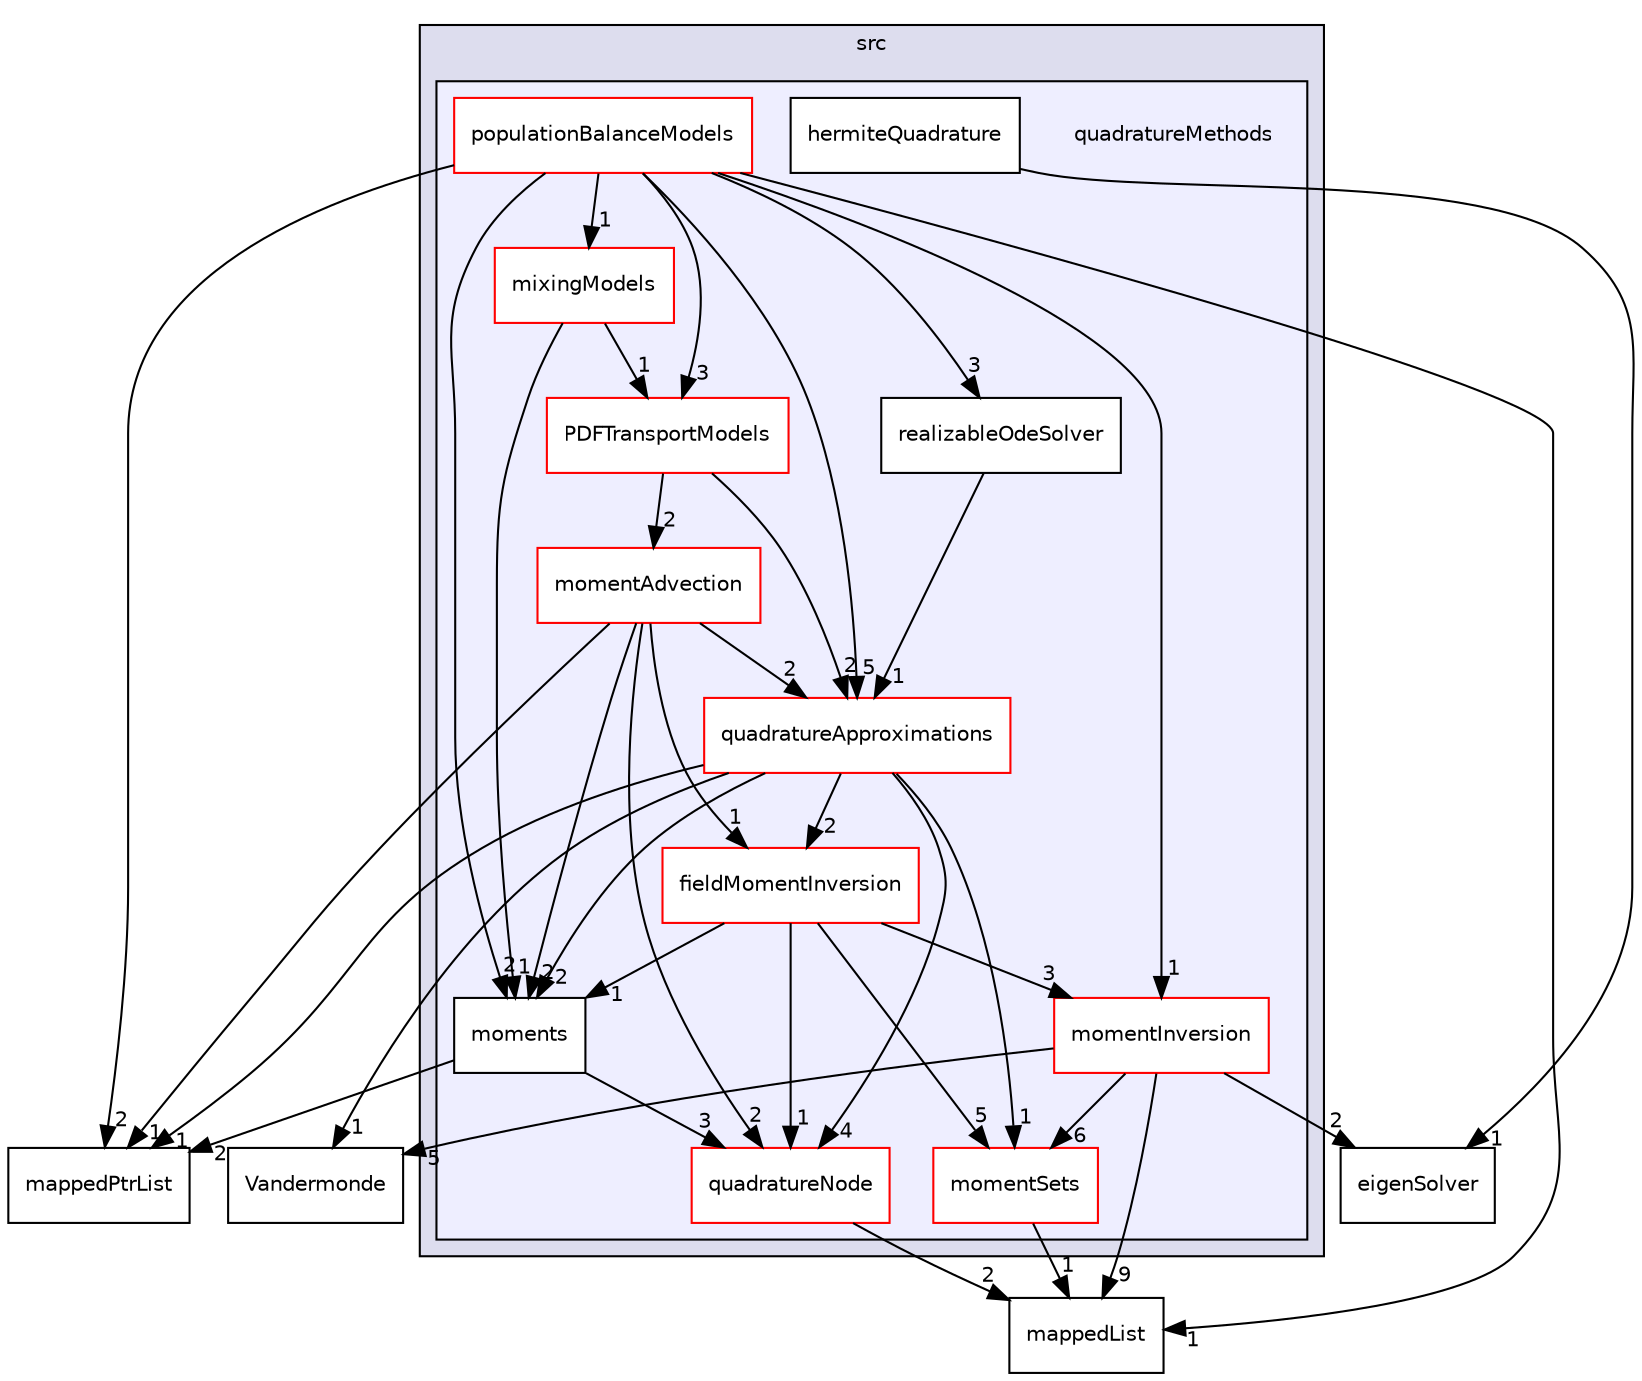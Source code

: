digraph "quadratureMethods" {
  bgcolor=transparent;
  compound=true
  node [ fontsize="10", fontname="Helvetica"];
  edge [ labelfontsize="10", labelfontname="Helvetica"];
  subgraph clusterdir_68267d1309a1af8e8297ef4c3efbcdba {
    graph [ bgcolor="#ddddee", pencolor="black", label="src" fontname="Helvetica", fontsize="10", URL="dir_68267d1309a1af8e8297ef4c3efbcdba.html"]
  subgraph clusterdir_259a5a6e928303d9988273e835fb5828 {
    graph [ bgcolor="#eeeeff", pencolor="black", label="" URL="dir_259a5a6e928303d9988273e835fb5828.html"];
    dir_259a5a6e928303d9988273e835fb5828 [shape=plaintext label="quadratureMethods"];
    dir_db960164ea42c42a422c08f487d84e08 [shape=box label="fieldMomentInversion" color="red" fillcolor="white" style="filled" URL="dir_db960164ea42c42a422c08f487d84e08.html"];
    dir_625f69e5cf763a910c0b80b612c7bc64 [shape=box label="hermiteQuadrature" color="black" fillcolor="white" style="filled" URL="dir_625f69e5cf763a910c0b80b612c7bc64.html"];
    dir_e33c4094dda42b63bf42ed0cf06ff677 [shape=box label="mixingModels" color="red" fillcolor="white" style="filled" URL="dir_e33c4094dda42b63bf42ed0cf06ff677.html"];
    dir_1a1d8e7a8fbc26c9783a2a4005a1b47e [shape=box label="momentAdvection" color="red" fillcolor="white" style="filled" URL="dir_1a1d8e7a8fbc26c9783a2a4005a1b47e.html"];
    dir_0b9bb76b72c90181149adc55e92e6ea3 [shape=box label="momentInversion" color="red" fillcolor="white" style="filled" URL="dir_0b9bb76b72c90181149adc55e92e6ea3.html"];
    dir_17a6c3d0f5fde6543c26c10fa938ae5d [shape=box label="moments" color="black" fillcolor="white" style="filled" URL="dir_17a6c3d0f5fde6543c26c10fa938ae5d.html"];
    dir_28a10e058b67f0d7e124cb3c5246e6cb [shape=box label="momentSets" color="red" fillcolor="white" style="filled" URL="dir_28a10e058b67f0d7e124cb3c5246e6cb.html"];
    dir_a2511ae0788c5bf3ef079489002b5a51 [shape=box label="PDFTransportModels" color="red" fillcolor="white" style="filled" URL="dir_a2511ae0788c5bf3ef079489002b5a51.html"];
    dir_0ecbe6cb5f50223527ce4e1b499bd333 [shape=box label="populationBalanceModels" color="red" fillcolor="white" style="filled" URL="dir_0ecbe6cb5f50223527ce4e1b499bd333.html"];
    dir_719cf215453ac00ed8aac873f3732925 [shape=box label="quadratureApproximations" color="red" fillcolor="white" style="filled" URL="dir_719cf215453ac00ed8aac873f3732925.html"];
    dir_48cba3f3a1194fdbaf1cf859d335accc [shape=box label="quadratureNode" color="red" fillcolor="white" style="filled" URL="dir_48cba3f3a1194fdbaf1cf859d335accc.html"];
    dir_2612563b4083475ff22b486e956a9eea [shape=box label="realizableOdeSolver" color="black" fillcolor="white" style="filled" URL="dir_2612563b4083475ff22b486e956a9eea.html"];
  }
  }
  dir_b32b5f83daaa5a3afa205645027e300d [shape=box label="mappedPtrList" URL="dir_b32b5f83daaa5a3afa205645027e300d.html"];
  dir_31c4affba36cde1c26e847807faab78f [shape=box label="Vandermonde" URL="dir_31c4affba36cde1c26e847807faab78f.html"];
  dir_987bd2a8a4b3ec7be1bd9f4b3cda3f9a [shape=box label="mappedList" URL="dir_987bd2a8a4b3ec7be1bd9f4b3cda3f9a.html"];
  dir_9c0e92409a33848bf66dccc8c0cdc400 [shape=box label="eigenSolver" URL="dir_9c0e92409a33848bf66dccc8c0cdc400.html"];
  dir_e33c4094dda42b63bf42ed0cf06ff677->dir_17a6c3d0f5fde6543c26c10fa938ae5d [headlabel="1", labeldistance=1.5 headhref="dir_000152_000237.html"];
  dir_e33c4094dda42b63bf42ed0cf06ff677->dir_a2511ae0788c5bf3ef079489002b5a51 [headlabel="1", labeldistance=1.5 headhref="dir_000152_000305.html"];
  dir_28a10e058b67f0d7e124cb3c5246e6cb->dir_987bd2a8a4b3ec7be1bd9f4b3cda3f9a [headlabel="1", labeldistance=1.5 headhref="dir_000239_000226.html"];
  dir_17a6c3d0f5fde6543c26c10fa938ae5d->dir_b32b5f83daaa5a3afa205645027e300d [headlabel="2", labeldistance=1.5 headhref="dir_000237_000227.html"];
  dir_17a6c3d0f5fde6543c26c10fa938ae5d->dir_48cba3f3a1194fdbaf1cf859d335accc [headlabel="3", labeldistance=1.5 headhref="dir_000237_000320.html"];
  dir_0b9bb76b72c90181149adc55e92e6ea3->dir_31c4affba36cde1c26e847807faab78f [headlabel="5", labeldistance=1.5 headhref="dir_000048_000376.html"];
  dir_0b9bb76b72c90181149adc55e92e6ea3->dir_28a10e058b67f0d7e124cb3c5246e6cb [headlabel="6", labeldistance=1.5 headhref="dir_000048_000239.html"];
  dir_0b9bb76b72c90181149adc55e92e6ea3->dir_987bd2a8a4b3ec7be1bd9f4b3cda3f9a [headlabel="9", labeldistance=1.5 headhref="dir_000048_000226.html"];
  dir_0b9bb76b72c90181149adc55e92e6ea3->dir_9c0e92409a33848bf66dccc8c0cdc400 [headlabel="2", labeldistance=1.5 headhref="dir_000048_000130.html"];
  dir_a2511ae0788c5bf3ef079489002b5a51->dir_1a1d8e7a8fbc26c9783a2a4005a1b47e [headlabel="2", labeldistance=1.5 headhref="dir_000305_000144.html"];
  dir_a2511ae0788c5bf3ef079489002b5a51->dir_719cf215453ac00ed8aac873f3732925 [headlabel="2", labeldistance=1.5 headhref="dir_000305_000242.html"];
  dir_2612563b4083475ff22b486e956a9eea->dir_719cf215453ac00ed8aac873f3732925 [headlabel="1", labeldistance=1.5 headhref="dir_000323_000242.html"];
  dir_1a1d8e7a8fbc26c9783a2a4005a1b47e->dir_b32b5f83daaa5a3afa205645027e300d [headlabel="1", labeldistance=1.5 headhref="dir_000144_000227.html"];
  dir_1a1d8e7a8fbc26c9783a2a4005a1b47e->dir_17a6c3d0f5fde6543c26c10fa938ae5d [headlabel="2", labeldistance=1.5 headhref="dir_000144_000237.html"];
  dir_1a1d8e7a8fbc26c9783a2a4005a1b47e->dir_719cf215453ac00ed8aac873f3732925 [headlabel="2", labeldistance=1.5 headhref="dir_000144_000242.html"];
  dir_1a1d8e7a8fbc26c9783a2a4005a1b47e->dir_db960164ea42c42a422c08f487d84e08 [headlabel="1", labeldistance=1.5 headhref="dir_000144_000043.html"];
  dir_1a1d8e7a8fbc26c9783a2a4005a1b47e->dir_48cba3f3a1194fdbaf1cf859d335accc [headlabel="2", labeldistance=1.5 headhref="dir_000144_000320.html"];
  dir_625f69e5cf763a910c0b80b612c7bc64->dir_9c0e92409a33848bf66dccc8c0cdc400 [headlabel="1", labeldistance=1.5 headhref="dir_000181_000130.html"];
  dir_719cf215453ac00ed8aac873f3732925->dir_b32b5f83daaa5a3afa205645027e300d [headlabel="1", labeldistance=1.5 headhref="dir_000242_000227.html"];
  dir_719cf215453ac00ed8aac873f3732925->dir_31c4affba36cde1c26e847807faab78f [headlabel="1", labeldistance=1.5 headhref="dir_000242_000376.html"];
  dir_719cf215453ac00ed8aac873f3732925->dir_28a10e058b67f0d7e124cb3c5246e6cb [headlabel="1", labeldistance=1.5 headhref="dir_000242_000239.html"];
  dir_719cf215453ac00ed8aac873f3732925->dir_17a6c3d0f5fde6543c26c10fa938ae5d [headlabel="2", labeldistance=1.5 headhref="dir_000242_000237.html"];
  dir_719cf215453ac00ed8aac873f3732925->dir_db960164ea42c42a422c08f487d84e08 [headlabel="2", labeldistance=1.5 headhref="dir_000242_000043.html"];
  dir_719cf215453ac00ed8aac873f3732925->dir_48cba3f3a1194fdbaf1cf859d335accc [headlabel="4", labeldistance=1.5 headhref="dir_000242_000320.html"];
  dir_db960164ea42c42a422c08f487d84e08->dir_28a10e058b67f0d7e124cb3c5246e6cb [headlabel="5", labeldistance=1.5 headhref="dir_000043_000239.html"];
  dir_db960164ea42c42a422c08f487d84e08->dir_17a6c3d0f5fde6543c26c10fa938ae5d [headlabel="1", labeldistance=1.5 headhref="dir_000043_000237.html"];
  dir_db960164ea42c42a422c08f487d84e08->dir_0b9bb76b72c90181149adc55e92e6ea3 [headlabel="3", labeldistance=1.5 headhref="dir_000043_000048.html"];
  dir_db960164ea42c42a422c08f487d84e08->dir_48cba3f3a1194fdbaf1cf859d335accc [headlabel="1", labeldistance=1.5 headhref="dir_000043_000320.html"];
  dir_0ecbe6cb5f50223527ce4e1b499bd333->dir_b32b5f83daaa5a3afa205645027e300d [headlabel="2", labeldistance=1.5 headhref="dir_000002_000227.html"];
  dir_0ecbe6cb5f50223527ce4e1b499bd333->dir_e33c4094dda42b63bf42ed0cf06ff677 [headlabel="1", labeldistance=1.5 headhref="dir_000002_000152.html"];
  dir_0ecbe6cb5f50223527ce4e1b499bd333->dir_987bd2a8a4b3ec7be1bd9f4b3cda3f9a [headlabel="1", labeldistance=1.5 headhref="dir_000002_000226.html"];
  dir_0ecbe6cb5f50223527ce4e1b499bd333->dir_17a6c3d0f5fde6543c26c10fa938ae5d [headlabel="2", labeldistance=1.5 headhref="dir_000002_000237.html"];
  dir_0ecbe6cb5f50223527ce4e1b499bd333->dir_0b9bb76b72c90181149adc55e92e6ea3 [headlabel="1", labeldistance=1.5 headhref="dir_000002_000048.html"];
  dir_0ecbe6cb5f50223527ce4e1b499bd333->dir_a2511ae0788c5bf3ef079489002b5a51 [headlabel="3", labeldistance=1.5 headhref="dir_000002_000305.html"];
  dir_0ecbe6cb5f50223527ce4e1b499bd333->dir_2612563b4083475ff22b486e956a9eea [headlabel="3", labeldistance=1.5 headhref="dir_000002_000323.html"];
  dir_0ecbe6cb5f50223527ce4e1b499bd333->dir_719cf215453ac00ed8aac873f3732925 [headlabel="5", labeldistance=1.5 headhref="dir_000002_000242.html"];
  dir_48cba3f3a1194fdbaf1cf859d335accc->dir_987bd2a8a4b3ec7be1bd9f4b3cda3f9a [headlabel="2", labeldistance=1.5 headhref="dir_000320_000226.html"];
}
